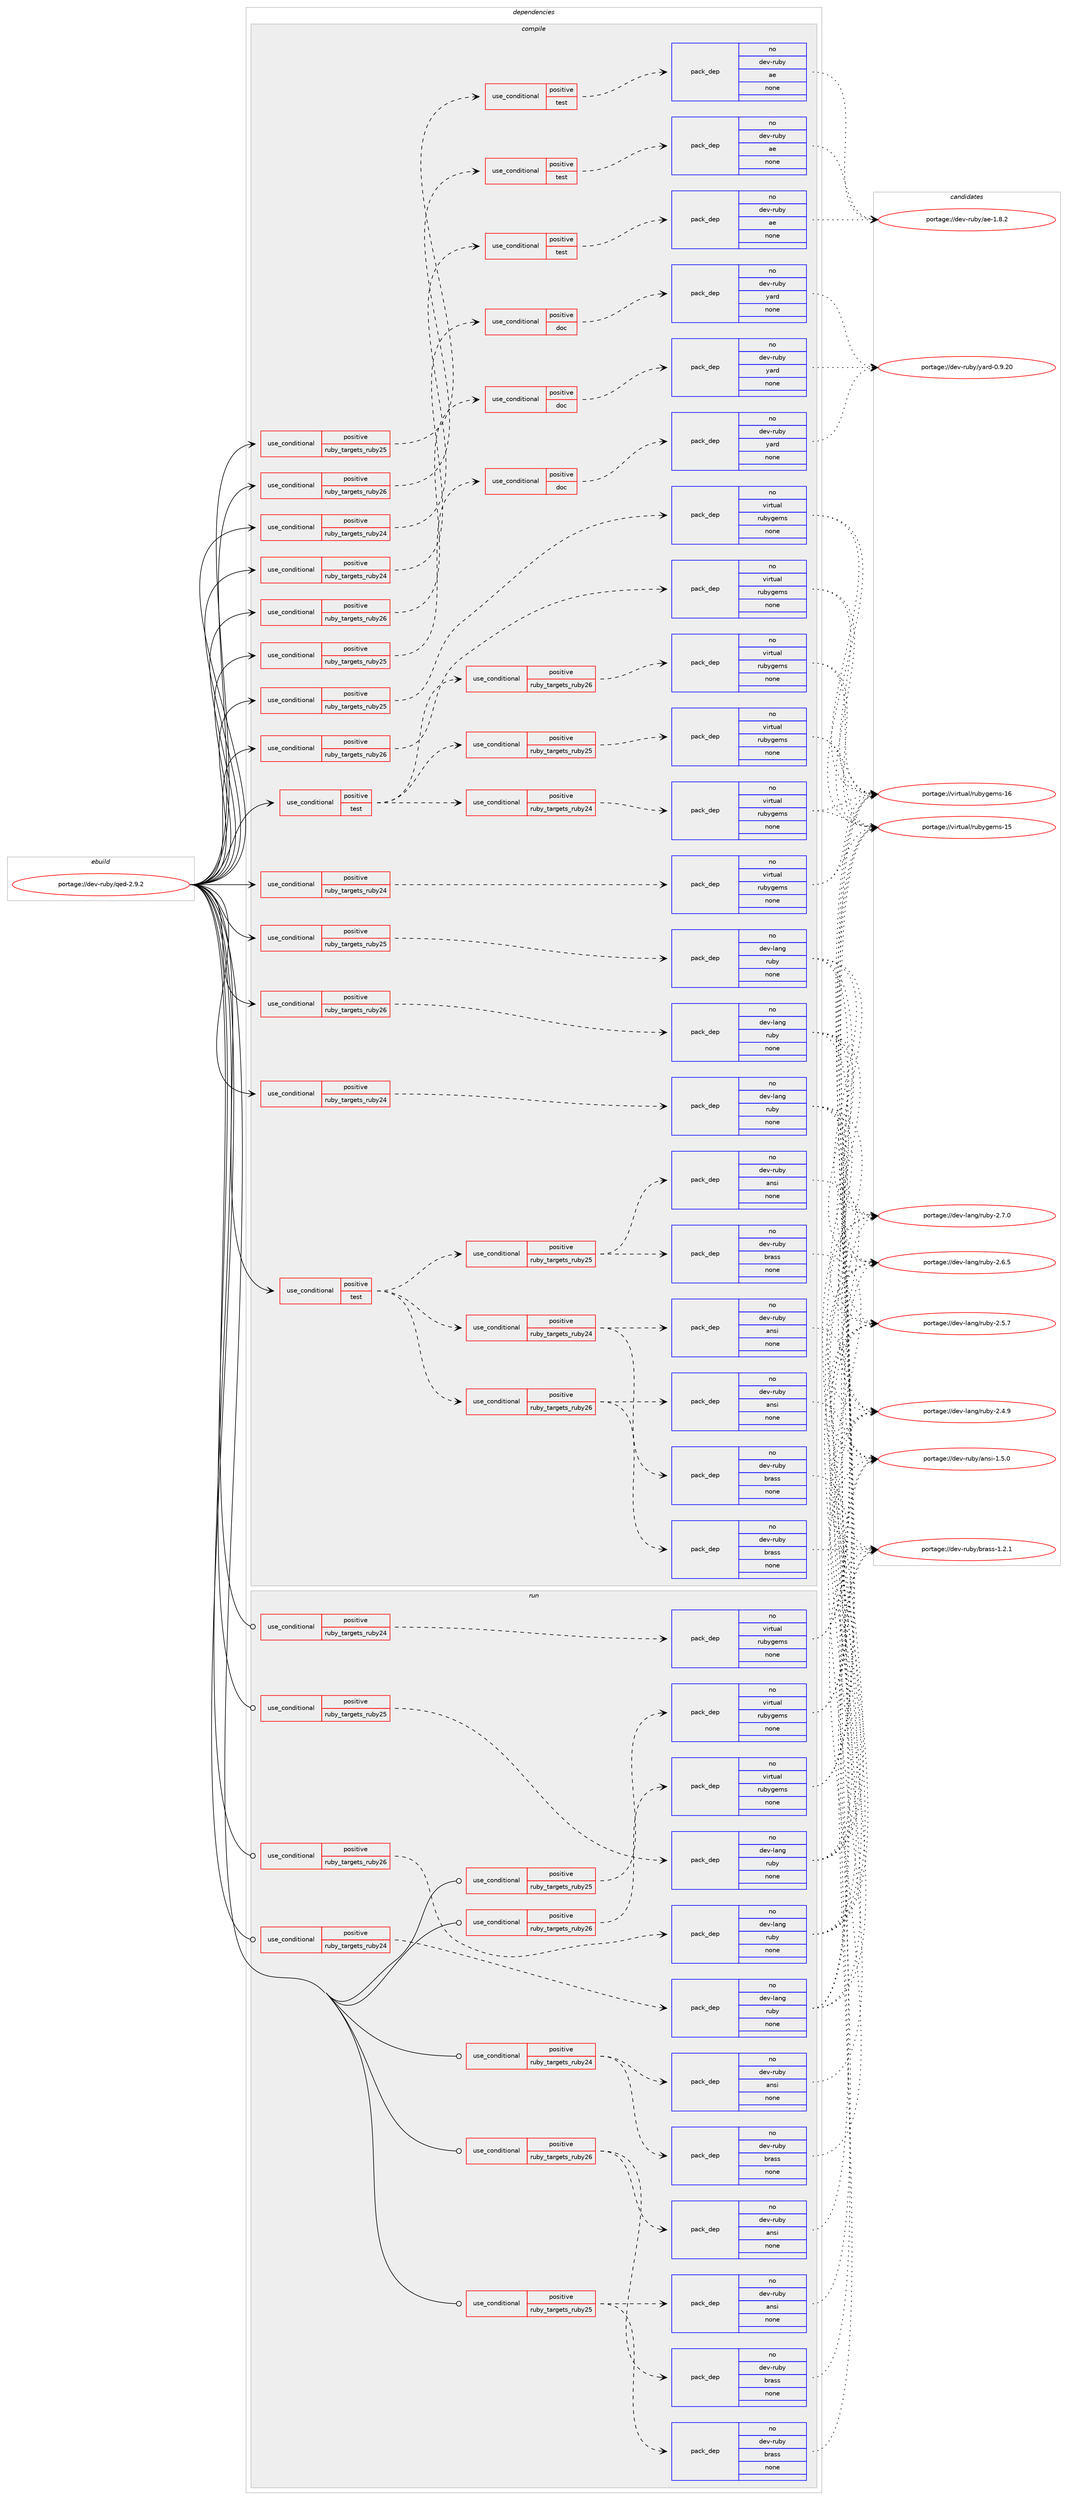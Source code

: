 digraph prolog {

# *************
# Graph options
# *************

newrank=true;
concentrate=true;
compound=true;
graph [rankdir=LR,fontname=Helvetica,fontsize=10,ranksep=1.5];#, ranksep=2.5, nodesep=0.2];
edge  [arrowhead=vee];
node  [fontname=Helvetica,fontsize=10];

# **********
# The ebuild
# **********

subgraph cluster_leftcol {
color=gray;
label=<<i>ebuild</i>>;
id [label="portage://dev-ruby/qed-2.9.2", color=red, width=4, href="../dev-ruby/qed-2.9.2.svg"];
}

# ****************
# The dependencies
# ****************

subgraph cluster_midcol {
color=gray;
label=<<i>dependencies</i>>;
subgraph cluster_compile {
fillcolor="#eeeeee";
style=filled;
label=<<i>compile</i>>;
subgraph cond77791 {
dependency337554 [label=<<TABLE BORDER="0" CELLBORDER="1" CELLSPACING="0" CELLPADDING="4"><TR><TD ROWSPAN="3" CELLPADDING="10">use_conditional</TD></TR><TR><TD>positive</TD></TR><TR><TD>ruby_targets_ruby24</TD></TR></TABLE>>, shape=none, color=red];
subgraph cond77792 {
dependency337555 [label=<<TABLE BORDER="0" CELLBORDER="1" CELLSPACING="0" CELLPADDING="4"><TR><TD ROWSPAN="3" CELLPADDING="10">use_conditional</TD></TR><TR><TD>positive</TD></TR><TR><TD>doc</TD></TR></TABLE>>, shape=none, color=red];
subgraph pack255016 {
dependency337556 [label=<<TABLE BORDER="0" CELLBORDER="1" CELLSPACING="0" CELLPADDING="4" WIDTH="220"><TR><TD ROWSPAN="6" CELLPADDING="30">pack_dep</TD></TR><TR><TD WIDTH="110">no</TD></TR><TR><TD>dev-ruby</TD></TR><TR><TD>yard</TD></TR><TR><TD>none</TD></TR><TR><TD></TD></TR></TABLE>>, shape=none, color=blue];
}
dependency337555:e -> dependency337556:w [weight=20,style="dashed",arrowhead="vee"];
}
dependency337554:e -> dependency337555:w [weight=20,style="dashed",arrowhead="vee"];
}
id:e -> dependency337554:w [weight=20,style="solid",arrowhead="vee"];
subgraph cond77793 {
dependency337557 [label=<<TABLE BORDER="0" CELLBORDER="1" CELLSPACING="0" CELLPADDING="4"><TR><TD ROWSPAN="3" CELLPADDING="10">use_conditional</TD></TR><TR><TD>positive</TD></TR><TR><TD>ruby_targets_ruby24</TD></TR></TABLE>>, shape=none, color=red];
subgraph cond77794 {
dependency337558 [label=<<TABLE BORDER="0" CELLBORDER="1" CELLSPACING="0" CELLPADDING="4"><TR><TD ROWSPAN="3" CELLPADDING="10">use_conditional</TD></TR><TR><TD>positive</TD></TR><TR><TD>test</TD></TR></TABLE>>, shape=none, color=red];
subgraph pack255017 {
dependency337559 [label=<<TABLE BORDER="0" CELLBORDER="1" CELLSPACING="0" CELLPADDING="4" WIDTH="220"><TR><TD ROWSPAN="6" CELLPADDING="30">pack_dep</TD></TR><TR><TD WIDTH="110">no</TD></TR><TR><TD>dev-ruby</TD></TR><TR><TD>ae</TD></TR><TR><TD>none</TD></TR><TR><TD></TD></TR></TABLE>>, shape=none, color=blue];
}
dependency337558:e -> dependency337559:w [weight=20,style="dashed",arrowhead="vee"];
}
dependency337557:e -> dependency337558:w [weight=20,style="dashed",arrowhead="vee"];
}
id:e -> dependency337557:w [weight=20,style="solid",arrowhead="vee"];
subgraph cond77795 {
dependency337560 [label=<<TABLE BORDER="0" CELLBORDER="1" CELLSPACING="0" CELLPADDING="4"><TR><TD ROWSPAN="3" CELLPADDING="10">use_conditional</TD></TR><TR><TD>positive</TD></TR><TR><TD>ruby_targets_ruby24</TD></TR></TABLE>>, shape=none, color=red];
subgraph pack255018 {
dependency337561 [label=<<TABLE BORDER="0" CELLBORDER="1" CELLSPACING="0" CELLPADDING="4" WIDTH="220"><TR><TD ROWSPAN="6" CELLPADDING="30">pack_dep</TD></TR><TR><TD WIDTH="110">no</TD></TR><TR><TD>dev-lang</TD></TR><TR><TD>ruby</TD></TR><TR><TD>none</TD></TR><TR><TD></TD></TR></TABLE>>, shape=none, color=blue];
}
dependency337560:e -> dependency337561:w [weight=20,style="dashed",arrowhead="vee"];
}
id:e -> dependency337560:w [weight=20,style="solid",arrowhead="vee"];
subgraph cond77796 {
dependency337562 [label=<<TABLE BORDER="0" CELLBORDER="1" CELLSPACING="0" CELLPADDING="4"><TR><TD ROWSPAN="3" CELLPADDING="10">use_conditional</TD></TR><TR><TD>positive</TD></TR><TR><TD>ruby_targets_ruby24</TD></TR></TABLE>>, shape=none, color=red];
subgraph pack255019 {
dependency337563 [label=<<TABLE BORDER="0" CELLBORDER="1" CELLSPACING="0" CELLPADDING="4" WIDTH="220"><TR><TD ROWSPAN="6" CELLPADDING="30">pack_dep</TD></TR><TR><TD WIDTH="110">no</TD></TR><TR><TD>virtual</TD></TR><TR><TD>rubygems</TD></TR><TR><TD>none</TD></TR><TR><TD></TD></TR></TABLE>>, shape=none, color=blue];
}
dependency337562:e -> dependency337563:w [weight=20,style="dashed",arrowhead="vee"];
}
id:e -> dependency337562:w [weight=20,style="solid",arrowhead="vee"];
subgraph cond77797 {
dependency337564 [label=<<TABLE BORDER="0" CELLBORDER="1" CELLSPACING="0" CELLPADDING="4"><TR><TD ROWSPAN="3" CELLPADDING="10">use_conditional</TD></TR><TR><TD>positive</TD></TR><TR><TD>ruby_targets_ruby25</TD></TR></TABLE>>, shape=none, color=red];
subgraph cond77798 {
dependency337565 [label=<<TABLE BORDER="0" CELLBORDER="1" CELLSPACING="0" CELLPADDING="4"><TR><TD ROWSPAN="3" CELLPADDING="10">use_conditional</TD></TR><TR><TD>positive</TD></TR><TR><TD>doc</TD></TR></TABLE>>, shape=none, color=red];
subgraph pack255020 {
dependency337566 [label=<<TABLE BORDER="0" CELLBORDER="1" CELLSPACING="0" CELLPADDING="4" WIDTH="220"><TR><TD ROWSPAN="6" CELLPADDING="30">pack_dep</TD></TR><TR><TD WIDTH="110">no</TD></TR><TR><TD>dev-ruby</TD></TR><TR><TD>yard</TD></TR><TR><TD>none</TD></TR><TR><TD></TD></TR></TABLE>>, shape=none, color=blue];
}
dependency337565:e -> dependency337566:w [weight=20,style="dashed",arrowhead="vee"];
}
dependency337564:e -> dependency337565:w [weight=20,style="dashed",arrowhead="vee"];
}
id:e -> dependency337564:w [weight=20,style="solid",arrowhead="vee"];
subgraph cond77799 {
dependency337567 [label=<<TABLE BORDER="0" CELLBORDER="1" CELLSPACING="0" CELLPADDING="4"><TR><TD ROWSPAN="3" CELLPADDING="10">use_conditional</TD></TR><TR><TD>positive</TD></TR><TR><TD>ruby_targets_ruby25</TD></TR></TABLE>>, shape=none, color=red];
subgraph cond77800 {
dependency337568 [label=<<TABLE BORDER="0" CELLBORDER="1" CELLSPACING="0" CELLPADDING="4"><TR><TD ROWSPAN="3" CELLPADDING="10">use_conditional</TD></TR><TR><TD>positive</TD></TR><TR><TD>test</TD></TR></TABLE>>, shape=none, color=red];
subgraph pack255021 {
dependency337569 [label=<<TABLE BORDER="0" CELLBORDER="1" CELLSPACING="0" CELLPADDING="4" WIDTH="220"><TR><TD ROWSPAN="6" CELLPADDING="30">pack_dep</TD></TR><TR><TD WIDTH="110">no</TD></TR><TR><TD>dev-ruby</TD></TR><TR><TD>ae</TD></TR><TR><TD>none</TD></TR><TR><TD></TD></TR></TABLE>>, shape=none, color=blue];
}
dependency337568:e -> dependency337569:w [weight=20,style="dashed",arrowhead="vee"];
}
dependency337567:e -> dependency337568:w [weight=20,style="dashed",arrowhead="vee"];
}
id:e -> dependency337567:w [weight=20,style="solid",arrowhead="vee"];
subgraph cond77801 {
dependency337570 [label=<<TABLE BORDER="0" CELLBORDER="1" CELLSPACING="0" CELLPADDING="4"><TR><TD ROWSPAN="3" CELLPADDING="10">use_conditional</TD></TR><TR><TD>positive</TD></TR><TR><TD>ruby_targets_ruby25</TD></TR></TABLE>>, shape=none, color=red];
subgraph pack255022 {
dependency337571 [label=<<TABLE BORDER="0" CELLBORDER="1" CELLSPACING="0" CELLPADDING="4" WIDTH="220"><TR><TD ROWSPAN="6" CELLPADDING="30">pack_dep</TD></TR><TR><TD WIDTH="110">no</TD></TR><TR><TD>dev-lang</TD></TR><TR><TD>ruby</TD></TR><TR><TD>none</TD></TR><TR><TD></TD></TR></TABLE>>, shape=none, color=blue];
}
dependency337570:e -> dependency337571:w [weight=20,style="dashed",arrowhead="vee"];
}
id:e -> dependency337570:w [weight=20,style="solid",arrowhead="vee"];
subgraph cond77802 {
dependency337572 [label=<<TABLE BORDER="0" CELLBORDER="1" CELLSPACING="0" CELLPADDING="4"><TR><TD ROWSPAN="3" CELLPADDING="10">use_conditional</TD></TR><TR><TD>positive</TD></TR><TR><TD>ruby_targets_ruby25</TD></TR></TABLE>>, shape=none, color=red];
subgraph pack255023 {
dependency337573 [label=<<TABLE BORDER="0" CELLBORDER="1" CELLSPACING="0" CELLPADDING="4" WIDTH="220"><TR><TD ROWSPAN="6" CELLPADDING="30">pack_dep</TD></TR><TR><TD WIDTH="110">no</TD></TR><TR><TD>virtual</TD></TR><TR><TD>rubygems</TD></TR><TR><TD>none</TD></TR><TR><TD></TD></TR></TABLE>>, shape=none, color=blue];
}
dependency337572:e -> dependency337573:w [weight=20,style="dashed",arrowhead="vee"];
}
id:e -> dependency337572:w [weight=20,style="solid",arrowhead="vee"];
subgraph cond77803 {
dependency337574 [label=<<TABLE BORDER="0" CELLBORDER="1" CELLSPACING="0" CELLPADDING="4"><TR><TD ROWSPAN="3" CELLPADDING="10">use_conditional</TD></TR><TR><TD>positive</TD></TR><TR><TD>ruby_targets_ruby26</TD></TR></TABLE>>, shape=none, color=red];
subgraph cond77804 {
dependency337575 [label=<<TABLE BORDER="0" CELLBORDER="1" CELLSPACING="0" CELLPADDING="4"><TR><TD ROWSPAN="3" CELLPADDING="10">use_conditional</TD></TR><TR><TD>positive</TD></TR><TR><TD>doc</TD></TR></TABLE>>, shape=none, color=red];
subgraph pack255024 {
dependency337576 [label=<<TABLE BORDER="0" CELLBORDER="1" CELLSPACING="0" CELLPADDING="4" WIDTH="220"><TR><TD ROWSPAN="6" CELLPADDING="30">pack_dep</TD></TR><TR><TD WIDTH="110">no</TD></TR><TR><TD>dev-ruby</TD></TR><TR><TD>yard</TD></TR><TR><TD>none</TD></TR><TR><TD></TD></TR></TABLE>>, shape=none, color=blue];
}
dependency337575:e -> dependency337576:w [weight=20,style="dashed",arrowhead="vee"];
}
dependency337574:e -> dependency337575:w [weight=20,style="dashed",arrowhead="vee"];
}
id:e -> dependency337574:w [weight=20,style="solid",arrowhead="vee"];
subgraph cond77805 {
dependency337577 [label=<<TABLE BORDER="0" CELLBORDER="1" CELLSPACING="0" CELLPADDING="4"><TR><TD ROWSPAN="3" CELLPADDING="10">use_conditional</TD></TR><TR><TD>positive</TD></TR><TR><TD>ruby_targets_ruby26</TD></TR></TABLE>>, shape=none, color=red];
subgraph cond77806 {
dependency337578 [label=<<TABLE BORDER="0" CELLBORDER="1" CELLSPACING="0" CELLPADDING="4"><TR><TD ROWSPAN="3" CELLPADDING="10">use_conditional</TD></TR><TR><TD>positive</TD></TR><TR><TD>test</TD></TR></TABLE>>, shape=none, color=red];
subgraph pack255025 {
dependency337579 [label=<<TABLE BORDER="0" CELLBORDER="1" CELLSPACING="0" CELLPADDING="4" WIDTH="220"><TR><TD ROWSPAN="6" CELLPADDING="30">pack_dep</TD></TR><TR><TD WIDTH="110">no</TD></TR><TR><TD>dev-ruby</TD></TR><TR><TD>ae</TD></TR><TR><TD>none</TD></TR><TR><TD></TD></TR></TABLE>>, shape=none, color=blue];
}
dependency337578:e -> dependency337579:w [weight=20,style="dashed",arrowhead="vee"];
}
dependency337577:e -> dependency337578:w [weight=20,style="dashed",arrowhead="vee"];
}
id:e -> dependency337577:w [weight=20,style="solid",arrowhead="vee"];
subgraph cond77807 {
dependency337580 [label=<<TABLE BORDER="0" CELLBORDER="1" CELLSPACING="0" CELLPADDING="4"><TR><TD ROWSPAN="3" CELLPADDING="10">use_conditional</TD></TR><TR><TD>positive</TD></TR><TR><TD>ruby_targets_ruby26</TD></TR></TABLE>>, shape=none, color=red];
subgraph pack255026 {
dependency337581 [label=<<TABLE BORDER="0" CELLBORDER="1" CELLSPACING="0" CELLPADDING="4" WIDTH="220"><TR><TD ROWSPAN="6" CELLPADDING="30">pack_dep</TD></TR><TR><TD WIDTH="110">no</TD></TR><TR><TD>dev-lang</TD></TR><TR><TD>ruby</TD></TR><TR><TD>none</TD></TR><TR><TD></TD></TR></TABLE>>, shape=none, color=blue];
}
dependency337580:e -> dependency337581:w [weight=20,style="dashed",arrowhead="vee"];
}
id:e -> dependency337580:w [weight=20,style="solid",arrowhead="vee"];
subgraph cond77808 {
dependency337582 [label=<<TABLE BORDER="0" CELLBORDER="1" CELLSPACING="0" CELLPADDING="4"><TR><TD ROWSPAN="3" CELLPADDING="10">use_conditional</TD></TR><TR><TD>positive</TD></TR><TR><TD>ruby_targets_ruby26</TD></TR></TABLE>>, shape=none, color=red];
subgraph pack255027 {
dependency337583 [label=<<TABLE BORDER="0" CELLBORDER="1" CELLSPACING="0" CELLPADDING="4" WIDTH="220"><TR><TD ROWSPAN="6" CELLPADDING="30">pack_dep</TD></TR><TR><TD WIDTH="110">no</TD></TR><TR><TD>virtual</TD></TR><TR><TD>rubygems</TD></TR><TR><TD>none</TD></TR><TR><TD></TD></TR></TABLE>>, shape=none, color=blue];
}
dependency337582:e -> dependency337583:w [weight=20,style="dashed",arrowhead="vee"];
}
id:e -> dependency337582:w [weight=20,style="solid",arrowhead="vee"];
subgraph cond77809 {
dependency337584 [label=<<TABLE BORDER="0" CELLBORDER="1" CELLSPACING="0" CELLPADDING="4"><TR><TD ROWSPAN="3" CELLPADDING="10">use_conditional</TD></TR><TR><TD>positive</TD></TR><TR><TD>test</TD></TR></TABLE>>, shape=none, color=red];
subgraph cond77810 {
dependency337585 [label=<<TABLE BORDER="0" CELLBORDER="1" CELLSPACING="0" CELLPADDING="4"><TR><TD ROWSPAN="3" CELLPADDING="10">use_conditional</TD></TR><TR><TD>positive</TD></TR><TR><TD>ruby_targets_ruby24</TD></TR></TABLE>>, shape=none, color=red];
subgraph pack255028 {
dependency337586 [label=<<TABLE BORDER="0" CELLBORDER="1" CELLSPACING="0" CELLPADDING="4" WIDTH="220"><TR><TD ROWSPAN="6" CELLPADDING="30">pack_dep</TD></TR><TR><TD WIDTH="110">no</TD></TR><TR><TD>dev-ruby</TD></TR><TR><TD>ansi</TD></TR><TR><TD>none</TD></TR><TR><TD></TD></TR></TABLE>>, shape=none, color=blue];
}
dependency337585:e -> dependency337586:w [weight=20,style="dashed",arrowhead="vee"];
subgraph pack255029 {
dependency337587 [label=<<TABLE BORDER="0" CELLBORDER="1" CELLSPACING="0" CELLPADDING="4" WIDTH="220"><TR><TD ROWSPAN="6" CELLPADDING="30">pack_dep</TD></TR><TR><TD WIDTH="110">no</TD></TR><TR><TD>dev-ruby</TD></TR><TR><TD>brass</TD></TR><TR><TD>none</TD></TR><TR><TD></TD></TR></TABLE>>, shape=none, color=blue];
}
dependency337585:e -> dependency337587:w [weight=20,style="dashed",arrowhead="vee"];
}
dependency337584:e -> dependency337585:w [weight=20,style="dashed",arrowhead="vee"];
subgraph cond77811 {
dependency337588 [label=<<TABLE BORDER="0" CELLBORDER="1" CELLSPACING="0" CELLPADDING="4"><TR><TD ROWSPAN="3" CELLPADDING="10">use_conditional</TD></TR><TR><TD>positive</TD></TR><TR><TD>ruby_targets_ruby25</TD></TR></TABLE>>, shape=none, color=red];
subgraph pack255030 {
dependency337589 [label=<<TABLE BORDER="0" CELLBORDER="1" CELLSPACING="0" CELLPADDING="4" WIDTH="220"><TR><TD ROWSPAN="6" CELLPADDING="30">pack_dep</TD></TR><TR><TD WIDTH="110">no</TD></TR><TR><TD>dev-ruby</TD></TR><TR><TD>ansi</TD></TR><TR><TD>none</TD></TR><TR><TD></TD></TR></TABLE>>, shape=none, color=blue];
}
dependency337588:e -> dependency337589:w [weight=20,style="dashed",arrowhead="vee"];
subgraph pack255031 {
dependency337590 [label=<<TABLE BORDER="0" CELLBORDER="1" CELLSPACING="0" CELLPADDING="4" WIDTH="220"><TR><TD ROWSPAN="6" CELLPADDING="30">pack_dep</TD></TR><TR><TD WIDTH="110">no</TD></TR><TR><TD>dev-ruby</TD></TR><TR><TD>brass</TD></TR><TR><TD>none</TD></TR><TR><TD></TD></TR></TABLE>>, shape=none, color=blue];
}
dependency337588:e -> dependency337590:w [weight=20,style="dashed",arrowhead="vee"];
}
dependency337584:e -> dependency337588:w [weight=20,style="dashed",arrowhead="vee"];
subgraph cond77812 {
dependency337591 [label=<<TABLE BORDER="0" CELLBORDER="1" CELLSPACING="0" CELLPADDING="4"><TR><TD ROWSPAN="3" CELLPADDING="10">use_conditional</TD></TR><TR><TD>positive</TD></TR><TR><TD>ruby_targets_ruby26</TD></TR></TABLE>>, shape=none, color=red];
subgraph pack255032 {
dependency337592 [label=<<TABLE BORDER="0" CELLBORDER="1" CELLSPACING="0" CELLPADDING="4" WIDTH="220"><TR><TD ROWSPAN="6" CELLPADDING="30">pack_dep</TD></TR><TR><TD WIDTH="110">no</TD></TR><TR><TD>dev-ruby</TD></TR><TR><TD>ansi</TD></TR><TR><TD>none</TD></TR><TR><TD></TD></TR></TABLE>>, shape=none, color=blue];
}
dependency337591:e -> dependency337592:w [weight=20,style="dashed",arrowhead="vee"];
subgraph pack255033 {
dependency337593 [label=<<TABLE BORDER="0" CELLBORDER="1" CELLSPACING="0" CELLPADDING="4" WIDTH="220"><TR><TD ROWSPAN="6" CELLPADDING="30">pack_dep</TD></TR><TR><TD WIDTH="110">no</TD></TR><TR><TD>dev-ruby</TD></TR><TR><TD>brass</TD></TR><TR><TD>none</TD></TR><TR><TD></TD></TR></TABLE>>, shape=none, color=blue];
}
dependency337591:e -> dependency337593:w [weight=20,style="dashed",arrowhead="vee"];
}
dependency337584:e -> dependency337591:w [weight=20,style="dashed",arrowhead="vee"];
}
id:e -> dependency337584:w [weight=20,style="solid",arrowhead="vee"];
subgraph cond77813 {
dependency337594 [label=<<TABLE BORDER="0" CELLBORDER="1" CELLSPACING="0" CELLPADDING="4"><TR><TD ROWSPAN="3" CELLPADDING="10">use_conditional</TD></TR><TR><TD>positive</TD></TR><TR><TD>test</TD></TR></TABLE>>, shape=none, color=red];
subgraph cond77814 {
dependency337595 [label=<<TABLE BORDER="0" CELLBORDER="1" CELLSPACING="0" CELLPADDING="4"><TR><TD ROWSPAN="3" CELLPADDING="10">use_conditional</TD></TR><TR><TD>positive</TD></TR><TR><TD>ruby_targets_ruby24</TD></TR></TABLE>>, shape=none, color=red];
subgraph pack255034 {
dependency337596 [label=<<TABLE BORDER="0" CELLBORDER="1" CELLSPACING="0" CELLPADDING="4" WIDTH="220"><TR><TD ROWSPAN="6" CELLPADDING="30">pack_dep</TD></TR><TR><TD WIDTH="110">no</TD></TR><TR><TD>virtual</TD></TR><TR><TD>rubygems</TD></TR><TR><TD>none</TD></TR><TR><TD></TD></TR></TABLE>>, shape=none, color=blue];
}
dependency337595:e -> dependency337596:w [weight=20,style="dashed",arrowhead="vee"];
}
dependency337594:e -> dependency337595:w [weight=20,style="dashed",arrowhead="vee"];
subgraph cond77815 {
dependency337597 [label=<<TABLE BORDER="0" CELLBORDER="1" CELLSPACING="0" CELLPADDING="4"><TR><TD ROWSPAN="3" CELLPADDING="10">use_conditional</TD></TR><TR><TD>positive</TD></TR><TR><TD>ruby_targets_ruby25</TD></TR></TABLE>>, shape=none, color=red];
subgraph pack255035 {
dependency337598 [label=<<TABLE BORDER="0" CELLBORDER="1" CELLSPACING="0" CELLPADDING="4" WIDTH="220"><TR><TD ROWSPAN="6" CELLPADDING="30">pack_dep</TD></TR><TR><TD WIDTH="110">no</TD></TR><TR><TD>virtual</TD></TR><TR><TD>rubygems</TD></TR><TR><TD>none</TD></TR><TR><TD></TD></TR></TABLE>>, shape=none, color=blue];
}
dependency337597:e -> dependency337598:w [weight=20,style="dashed",arrowhead="vee"];
}
dependency337594:e -> dependency337597:w [weight=20,style="dashed",arrowhead="vee"];
subgraph cond77816 {
dependency337599 [label=<<TABLE BORDER="0" CELLBORDER="1" CELLSPACING="0" CELLPADDING="4"><TR><TD ROWSPAN="3" CELLPADDING="10">use_conditional</TD></TR><TR><TD>positive</TD></TR><TR><TD>ruby_targets_ruby26</TD></TR></TABLE>>, shape=none, color=red];
subgraph pack255036 {
dependency337600 [label=<<TABLE BORDER="0" CELLBORDER="1" CELLSPACING="0" CELLPADDING="4" WIDTH="220"><TR><TD ROWSPAN="6" CELLPADDING="30">pack_dep</TD></TR><TR><TD WIDTH="110">no</TD></TR><TR><TD>virtual</TD></TR><TR><TD>rubygems</TD></TR><TR><TD>none</TD></TR><TR><TD></TD></TR></TABLE>>, shape=none, color=blue];
}
dependency337599:e -> dependency337600:w [weight=20,style="dashed",arrowhead="vee"];
}
dependency337594:e -> dependency337599:w [weight=20,style="dashed",arrowhead="vee"];
}
id:e -> dependency337594:w [weight=20,style="solid",arrowhead="vee"];
}
subgraph cluster_compileandrun {
fillcolor="#eeeeee";
style=filled;
label=<<i>compile and run</i>>;
}
subgraph cluster_run {
fillcolor="#eeeeee";
style=filled;
label=<<i>run</i>>;
subgraph cond77817 {
dependency337601 [label=<<TABLE BORDER="0" CELLBORDER="1" CELLSPACING="0" CELLPADDING="4"><TR><TD ROWSPAN="3" CELLPADDING="10">use_conditional</TD></TR><TR><TD>positive</TD></TR><TR><TD>ruby_targets_ruby24</TD></TR></TABLE>>, shape=none, color=red];
subgraph pack255037 {
dependency337602 [label=<<TABLE BORDER="0" CELLBORDER="1" CELLSPACING="0" CELLPADDING="4" WIDTH="220"><TR><TD ROWSPAN="6" CELLPADDING="30">pack_dep</TD></TR><TR><TD WIDTH="110">no</TD></TR><TR><TD>dev-lang</TD></TR><TR><TD>ruby</TD></TR><TR><TD>none</TD></TR><TR><TD></TD></TR></TABLE>>, shape=none, color=blue];
}
dependency337601:e -> dependency337602:w [weight=20,style="dashed",arrowhead="vee"];
}
id:e -> dependency337601:w [weight=20,style="solid",arrowhead="odot"];
subgraph cond77818 {
dependency337603 [label=<<TABLE BORDER="0" CELLBORDER="1" CELLSPACING="0" CELLPADDING="4"><TR><TD ROWSPAN="3" CELLPADDING="10">use_conditional</TD></TR><TR><TD>positive</TD></TR><TR><TD>ruby_targets_ruby24</TD></TR></TABLE>>, shape=none, color=red];
subgraph pack255038 {
dependency337604 [label=<<TABLE BORDER="0" CELLBORDER="1" CELLSPACING="0" CELLPADDING="4" WIDTH="220"><TR><TD ROWSPAN="6" CELLPADDING="30">pack_dep</TD></TR><TR><TD WIDTH="110">no</TD></TR><TR><TD>dev-ruby</TD></TR><TR><TD>ansi</TD></TR><TR><TD>none</TD></TR><TR><TD></TD></TR></TABLE>>, shape=none, color=blue];
}
dependency337603:e -> dependency337604:w [weight=20,style="dashed",arrowhead="vee"];
subgraph pack255039 {
dependency337605 [label=<<TABLE BORDER="0" CELLBORDER="1" CELLSPACING="0" CELLPADDING="4" WIDTH="220"><TR><TD ROWSPAN="6" CELLPADDING="30">pack_dep</TD></TR><TR><TD WIDTH="110">no</TD></TR><TR><TD>dev-ruby</TD></TR><TR><TD>brass</TD></TR><TR><TD>none</TD></TR><TR><TD></TD></TR></TABLE>>, shape=none, color=blue];
}
dependency337603:e -> dependency337605:w [weight=20,style="dashed",arrowhead="vee"];
}
id:e -> dependency337603:w [weight=20,style="solid",arrowhead="odot"];
subgraph cond77819 {
dependency337606 [label=<<TABLE BORDER="0" CELLBORDER="1" CELLSPACING="0" CELLPADDING="4"><TR><TD ROWSPAN="3" CELLPADDING="10">use_conditional</TD></TR><TR><TD>positive</TD></TR><TR><TD>ruby_targets_ruby24</TD></TR></TABLE>>, shape=none, color=red];
subgraph pack255040 {
dependency337607 [label=<<TABLE BORDER="0" CELLBORDER="1" CELLSPACING="0" CELLPADDING="4" WIDTH="220"><TR><TD ROWSPAN="6" CELLPADDING="30">pack_dep</TD></TR><TR><TD WIDTH="110">no</TD></TR><TR><TD>virtual</TD></TR><TR><TD>rubygems</TD></TR><TR><TD>none</TD></TR><TR><TD></TD></TR></TABLE>>, shape=none, color=blue];
}
dependency337606:e -> dependency337607:w [weight=20,style="dashed",arrowhead="vee"];
}
id:e -> dependency337606:w [weight=20,style="solid",arrowhead="odot"];
subgraph cond77820 {
dependency337608 [label=<<TABLE BORDER="0" CELLBORDER="1" CELLSPACING="0" CELLPADDING="4"><TR><TD ROWSPAN="3" CELLPADDING="10">use_conditional</TD></TR><TR><TD>positive</TD></TR><TR><TD>ruby_targets_ruby25</TD></TR></TABLE>>, shape=none, color=red];
subgraph pack255041 {
dependency337609 [label=<<TABLE BORDER="0" CELLBORDER="1" CELLSPACING="0" CELLPADDING="4" WIDTH="220"><TR><TD ROWSPAN="6" CELLPADDING="30">pack_dep</TD></TR><TR><TD WIDTH="110">no</TD></TR><TR><TD>dev-lang</TD></TR><TR><TD>ruby</TD></TR><TR><TD>none</TD></TR><TR><TD></TD></TR></TABLE>>, shape=none, color=blue];
}
dependency337608:e -> dependency337609:w [weight=20,style="dashed",arrowhead="vee"];
}
id:e -> dependency337608:w [weight=20,style="solid",arrowhead="odot"];
subgraph cond77821 {
dependency337610 [label=<<TABLE BORDER="0" CELLBORDER="1" CELLSPACING="0" CELLPADDING="4"><TR><TD ROWSPAN="3" CELLPADDING="10">use_conditional</TD></TR><TR><TD>positive</TD></TR><TR><TD>ruby_targets_ruby25</TD></TR></TABLE>>, shape=none, color=red];
subgraph pack255042 {
dependency337611 [label=<<TABLE BORDER="0" CELLBORDER="1" CELLSPACING="0" CELLPADDING="4" WIDTH="220"><TR><TD ROWSPAN="6" CELLPADDING="30">pack_dep</TD></TR><TR><TD WIDTH="110">no</TD></TR><TR><TD>dev-ruby</TD></TR><TR><TD>ansi</TD></TR><TR><TD>none</TD></TR><TR><TD></TD></TR></TABLE>>, shape=none, color=blue];
}
dependency337610:e -> dependency337611:w [weight=20,style="dashed",arrowhead="vee"];
subgraph pack255043 {
dependency337612 [label=<<TABLE BORDER="0" CELLBORDER="1" CELLSPACING="0" CELLPADDING="4" WIDTH="220"><TR><TD ROWSPAN="6" CELLPADDING="30">pack_dep</TD></TR><TR><TD WIDTH="110">no</TD></TR><TR><TD>dev-ruby</TD></TR><TR><TD>brass</TD></TR><TR><TD>none</TD></TR><TR><TD></TD></TR></TABLE>>, shape=none, color=blue];
}
dependency337610:e -> dependency337612:w [weight=20,style="dashed",arrowhead="vee"];
}
id:e -> dependency337610:w [weight=20,style="solid",arrowhead="odot"];
subgraph cond77822 {
dependency337613 [label=<<TABLE BORDER="0" CELLBORDER="1" CELLSPACING="0" CELLPADDING="4"><TR><TD ROWSPAN="3" CELLPADDING="10">use_conditional</TD></TR><TR><TD>positive</TD></TR><TR><TD>ruby_targets_ruby25</TD></TR></TABLE>>, shape=none, color=red];
subgraph pack255044 {
dependency337614 [label=<<TABLE BORDER="0" CELLBORDER="1" CELLSPACING="0" CELLPADDING="4" WIDTH="220"><TR><TD ROWSPAN="6" CELLPADDING="30">pack_dep</TD></TR><TR><TD WIDTH="110">no</TD></TR><TR><TD>virtual</TD></TR><TR><TD>rubygems</TD></TR><TR><TD>none</TD></TR><TR><TD></TD></TR></TABLE>>, shape=none, color=blue];
}
dependency337613:e -> dependency337614:w [weight=20,style="dashed",arrowhead="vee"];
}
id:e -> dependency337613:w [weight=20,style="solid",arrowhead="odot"];
subgraph cond77823 {
dependency337615 [label=<<TABLE BORDER="0" CELLBORDER="1" CELLSPACING="0" CELLPADDING="4"><TR><TD ROWSPAN="3" CELLPADDING="10">use_conditional</TD></TR><TR><TD>positive</TD></TR><TR><TD>ruby_targets_ruby26</TD></TR></TABLE>>, shape=none, color=red];
subgraph pack255045 {
dependency337616 [label=<<TABLE BORDER="0" CELLBORDER="1" CELLSPACING="0" CELLPADDING="4" WIDTH="220"><TR><TD ROWSPAN="6" CELLPADDING="30">pack_dep</TD></TR><TR><TD WIDTH="110">no</TD></TR><TR><TD>dev-lang</TD></TR><TR><TD>ruby</TD></TR><TR><TD>none</TD></TR><TR><TD></TD></TR></TABLE>>, shape=none, color=blue];
}
dependency337615:e -> dependency337616:w [weight=20,style="dashed",arrowhead="vee"];
}
id:e -> dependency337615:w [weight=20,style="solid",arrowhead="odot"];
subgraph cond77824 {
dependency337617 [label=<<TABLE BORDER="0" CELLBORDER="1" CELLSPACING="0" CELLPADDING="4"><TR><TD ROWSPAN="3" CELLPADDING="10">use_conditional</TD></TR><TR><TD>positive</TD></TR><TR><TD>ruby_targets_ruby26</TD></TR></TABLE>>, shape=none, color=red];
subgraph pack255046 {
dependency337618 [label=<<TABLE BORDER="0" CELLBORDER="1" CELLSPACING="0" CELLPADDING="4" WIDTH="220"><TR><TD ROWSPAN="6" CELLPADDING="30">pack_dep</TD></TR><TR><TD WIDTH="110">no</TD></TR><TR><TD>dev-ruby</TD></TR><TR><TD>ansi</TD></TR><TR><TD>none</TD></TR><TR><TD></TD></TR></TABLE>>, shape=none, color=blue];
}
dependency337617:e -> dependency337618:w [weight=20,style="dashed",arrowhead="vee"];
subgraph pack255047 {
dependency337619 [label=<<TABLE BORDER="0" CELLBORDER="1" CELLSPACING="0" CELLPADDING="4" WIDTH="220"><TR><TD ROWSPAN="6" CELLPADDING="30">pack_dep</TD></TR><TR><TD WIDTH="110">no</TD></TR><TR><TD>dev-ruby</TD></TR><TR><TD>brass</TD></TR><TR><TD>none</TD></TR><TR><TD></TD></TR></TABLE>>, shape=none, color=blue];
}
dependency337617:e -> dependency337619:w [weight=20,style="dashed",arrowhead="vee"];
}
id:e -> dependency337617:w [weight=20,style="solid",arrowhead="odot"];
subgraph cond77825 {
dependency337620 [label=<<TABLE BORDER="0" CELLBORDER="1" CELLSPACING="0" CELLPADDING="4"><TR><TD ROWSPAN="3" CELLPADDING="10">use_conditional</TD></TR><TR><TD>positive</TD></TR><TR><TD>ruby_targets_ruby26</TD></TR></TABLE>>, shape=none, color=red];
subgraph pack255048 {
dependency337621 [label=<<TABLE BORDER="0" CELLBORDER="1" CELLSPACING="0" CELLPADDING="4" WIDTH="220"><TR><TD ROWSPAN="6" CELLPADDING="30">pack_dep</TD></TR><TR><TD WIDTH="110">no</TD></TR><TR><TD>virtual</TD></TR><TR><TD>rubygems</TD></TR><TR><TD>none</TD></TR><TR><TD></TD></TR></TABLE>>, shape=none, color=blue];
}
dependency337620:e -> dependency337621:w [weight=20,style="dashed",arrowhead="vee"];
}
id:e -> dependency337620:w [weight=20,style="solid",arrowhead="odot"];
}
}

# **************
# The candidates
# **************

subgraph cluster_choices {
rank=same;
color=gray;
label=<<i>candidates</i>>;

subgraph choice255016 {
color=black;
nodesep=1;
choice1001011184511411798121471219711410045484657465048 [label="portage://dev-ruby/yard-0.9.20", color=red, width=4,href="../dev-ruby/yard-0.9.20.svg"];
dependency337556:e -> choice1001011184511411798121471219711410045484657465048:w [style=dotted,weight="100"];
}
subgraph choice255017 {
color=black;
nodesep=1;
choice10010111845114117981214797101454946564650 [label="portage://dev-ruby/ae-1.8.2", color=red, width=4,href="../dev-ruby/ae-1.8.2.svg"];
dependency337559:e -> choice10010111845114117981214797101454946564650:w [style=dotted,weight="100"];
}
subgraph choice255018 {
color=black;
nodesep=1;
choice10010111845108971101034711411798121455046554648 [label="portage://dev-lang/ruby-2.7.0", color=red, width=4,href="../dev-lang/ruby-2.7.0.svg"];
choice10010111845108971101034711411798121455046544653 [label="portage://dev-lang/ruby-2.6.5", color=red, width=4,href="../dev-lang/ruby-2.6.5.svg"];
choice10010111845108971101034711411798121455046534655 [label="portage://dev-lang/ruby-2.5.7", color=red, width=4,href="../dev-lang/ruby-2.5.7.svg"];
choice10010111845108971101034711411798121455046524657 [label="portage://dev-lang/ruby-2.4.9", color=red, width=4,href="../dev-lang/ruby-2.4.9.svg"];
dependency337561:e -> choice10010111845108971101034711411798121455046554648:w [style=dotted,weight="100"];
dependency337561:e -> choice10010111845108971101034711411798121455046544653:w [style=dotted,weight="100"];
dependency337561:e -> choice10010111845108971101034711411798121455046534655:w [style=dotted,weight="100"];
dependency337561:e -> choice10010111845108971101034711411798121455046524657:w [style=dotted,weight="100"];
}
subgraph choice255019 {
color=black;
nodesep=1;
choice118105114116117971084711411798121103101109115454954 [label="portage://virtual/rubygems-16", color=red, width=4,href="../virtual/rubygems-16.svg"];
choice118105114116117971084711411798121103101109115454953 [label="portage://virtual/rubygems-15", color=red, width=4,href="../virtual/rubygems-15.svg"];
dependency337563:e -> choice118105114116117971084711411798121103101109115454954:w [style=dotted,weight="100"];
dependency337563:e -> choice118105114116117971084711411798121103101109115454953:w [style=dotted,weight="100"];
}
subgraph choice255020 {
color=black;
nodesep=1;
choice1001011184511411798121471219711410045484657465048 [label="portage://dev-ruby/yard-0.9.20", color=red, width=4,href="../dev-ruby/yard-0.9.20.svg"];
dependency337566:e -> choice1001011184511411798121471219711410045484657465048:w [style=dotted,weight="100"];
}
subgraph choice255021 {
color=black;
nodesep=1;
choice10010111845114117981214797101454946564650 [label="portage://dev-ruby/ae-1.8.2", color=red, width=4,href="../dev-ruby/ae-1.8.2.svg"];
dependency337569:e -> choice10010111845114117981214797101454946564650:w [style=dotted,weight="100"];
}
subgraph choice255022 {
color=black;
nodesep=1;
choice10010111845108971101034711411798121455046554648 [label="portage://dev-lang/ruby-2.7.0", color=red, width=4,href="../dev-lang/ruby-2.7.0.svg"];
choice10010111845108971101034711411798121455046544653 [label="portage://dev-lang/ruby-2.6.5", color=red, width=4,href="../dev-lang/ruby-2.6.5.svg"];
choice10010111845108971101034711411798121455046534655 [label="portage://dev-lang/ruby-2.5.7", color=red, width=4,href="../dev-lang/ruby-2.5.7.svg"];
choice10010111845108971101034711411798121455046524657 [label="portage://dev-lang/ruby-2.4.9", color=red, width=4,href="../dev-lang/ruby-2.4.9.svg"];
dependency337571:e -> choice10010111845108971101034711411798121455046554648:w [style=dotted,weight="100"];
dependency337571:e -> choice10010111845108971101034711411798121455046544653:w [style=dotted,weight="100"];
dependency337571:e -> choice10010111845108971101034711411798121455046534655:w [style=dotted,weight="100"];
dependency337571:e -> choice10010111845108971101034711411798121455046524657:w [style=dotted,weight="100"];
}
subgraph choice255023 {
color=black;
nodesep=1;
choice118105114116117971084711411798121103101109115454954 [label="portage://virtual/rubygems-16", color=red, width=4,href="../virtual/rubygems-16.svg"];
choice118105114116117971084711411798121103101109115454953 [label="portage://virtual/rubygems-15", color=red, width=4,href="../virtual/rubygems-15.svg"];
dependency337573:e -> choice118105114116117971084711411798121103101109115454954:w [style=dotted,weight="100"];
dependency337573:e -> choice118105114116117971084711411798121103101109115454953:w [style=dotted,weight="100"];
}
subgraph choice255024 {
color=black;
nodesep=1;
choice1001011184511411798121471219711410045484657465048 [label="portage://dev-ruby/yard-0.9.20", color=red, width=4,href="../dev-ruby/yard-0.9.20.svg"];
dependency337576:e -> choice1001011184511411798121471219711410045484657465048:w [style=dotted,weight="100"];
}
subgraph choice255025 {
color=black;
nodesep=1;
choice10010111845114117981214797101454946564650 [label="portage://dev-ruby/ae-1.8.2", color=red, width=4,href="../dev-ruby/ae-1.8.2.svg"];
dependency337579:e -> choice10010111845114117981214797101454946564650:w [style=dotted,weight="100"];
}
subgraph choice255026 {
color=black;
nodesep=1;
choice10010111845108971101034711411798121455046554648 [label="portage://dev-lang/ruby-2.7.0", color=red, width=4,href="../dev-lang/ruby-2.7.0.svg"];
choice10010111845108971101034711411798121455046544653 [label="portage://dev-lang/ruby-2.6.5", color=red, width=4,href="../dev-lang/ruby-2.6.5.svg"];
choice10010111845108971101034711411798121455046534655 [label="portage://dev-lang/ruby-2.5.7", color=red, width=4,href="../dev-lang/ruby-2.5.7.svg"];
choice10010111845108971101034711411798121455046524657 [label="portage://dev-lang/ruby-2.4.9", color=red, width=4,href="../dev-lang/ruby-2.4.9.svg"];
dependency337581:e -> choice10010111845108971101034711411798121455046554648:w [style=dotted,weight="100"];
dependency337581:e -> choice10010111845108971101034711411798121455046544653:w [style=dotted,weight="100"];
dependency337581:e -> choice10010111845108971101034711411798121455046534655:w [style=dotted,weight="100"];
dependency337581:e -> choice10010111845108971101034711411798121455046524657:w [style=dotted,weight="100"];
}
subgraph choice255027 {
color=black;
nodesep=1;
choice118105114116117971084711411798121103101109115454954 [label="portage://virtual/rubygems-16", color=red, width=4,href="../virtual/rubygems-16.svg"];
choice118105114116117971084711411798121103101109115454953 [label="portage://virtual/rubygems-15", color=red, width=4,href="../virtual/rubygems-15.svg"];
dependency337583:e -> choice118105114116117971084711411798121103101109115454954:w [style=dotted,weight="100"];
dependency337583:e -> choice118105114116117971084711411798121103101109115454953:w [style=dotted,weight="100"];
}
subgraph choice255028 {
color=black;
nodesep=1;
choice10010111845114117981214797110115105454946534648 [label="portage://dev-ruby/ansi-1.5.0", color=red, width=4,href="../dev-ruby/ansi-1.5.0.svg"];
dependency337586:e -> choice10010111845114117981214797110115105454946534648:w [style=dotted,weight="100"];
}
subgraph choice255029 {
color=black;
nodesep=1;
choice1001011184511411798121479811497115115454946504649 [label="portage://dev-ruby/brass-1.2.1", color=red, width=4,href="../dev-ruby/brass-1.2.1.svg"];
dependency337587:e -> choice1001011184511411798121479811497115115454946504649:w [style=dotted,weight="100"];
}
subgraph choice255030 {
color=black;
nodesep=1;
choice10010111845114117981214797110115105454946534648 [label="portage://dev-ruby/ansi-1.5.0", color=red, width=4,href="../dev-ruby/ansi-1.5.0.svg"];
dependency337589:e -> choice10010111845114117981214797110115105454946534648:w [style=dotted,weight="100"];
}
subgraph choice255031 {
color=black;
nodesep=1;
choice1001011184511411798121479811497115115454946504649 [label="portage://dev-ruby/brass-1.2.1", color=red, width=4,href="../dev-ruby/brass-1.2.1.svg"];
dependency337590:e -> choice1001011184511411798121479811497115115454946504649:w [style=dotted,weight="100"];
}
subgraph choice255032 {
color=black;
nodesep=1;
choice10010111845114117981214797110115105454946534648 [label="portage://dev-ruby/ansi-1.5.0", color=red, width=4,href="../dev-ruby/ansi-1.5.0.svg"];
dependency337592:e -> choice10010111845114117981214797110115105454946534648:w [style=dotted,weight="100"];
}
subgraph choice255033 {
color=black;
nodesep=1;
choice1001011184511411798121479811497115115454946504649 [label="portage://dev-ruby/brass-1.2.1", color=red, width=4,href="../dev-ruby/brass-1.2.1.svg"];
dependency337593:e -> choice1001011184511411798121479811497115115454946504649:w [style=dotted,weight="100"];
}
subgraph choice255034 {
color=black;
nodesep=1;
choice118105114116117971084711411798121103101109115454954 [label="portage://virtual/rubygems-16", color=red, width=4,href="../virtual/rubygems-16.svg"];
choice118105114116117971084711411798121103101109115454953 [label="portage://virtual/rubygems-15", color=red, width=4,href="../virtual/rubygems-15.svg"];
dependency337596:e -> choice118105114116117971084711411798121103101109115454954:w [style=dotted,weight="100"];
dependency337596:e -> choice118105114116117971084711411798121103101109115454953:w [style=dotted,weight="100"];
}
subgraph choice255035 {
color=black;
nodesep=1;
choice118105114116117971084711411798121103101109115454954 [label="portage://virtual/rubygems-16", color=red, width=4,href="../virtual/rubygems-16.svg"];
choice118105114116117971084711411798121103101109115454953 [label="portage://virtual/rubygems-15", color=red, width=4,href="../virtual/rubygems-15.svg"];
dependency337598:e -> choice118105114116117971084711411798121103101109115454954:w [style=dotted,weight="100"];
dependency337598:e -> choice118105114116117971084711411798121103101109115454953:w [style=dotted,weight="100"];
}
subgraph choice255036 {
color=black;
nodesep=1;
choice118105114116117971084711411798121103101109115454954 [label="portage://virtual/rubygems-16", color=red, width=4,href="../virtual/rubygems-16.svg"];
choice118105114116117971084711411798121103101109115454953 [label="portage://virtual/rubygems-15", color=red, width=4,href="../virtual/rubygems-15.svg"];
dependency337600:e -> choice118105114116117971084711411798121103101109115454954:w [style=dotted,weight="100"];
dependency337600:e -> choice118105114116117971084711411798121103101109115454953:w [style=dotted,weight="100"];
}
subgraph choice255037 {
color=black;
nodesep=1;
choice10010111845108971101034711411798121455046554648 [label="portage://dev-lang/ruby-2.7.0", color=red, width=4,href="../dev-lang/ruby-2.7.0.svg"];
choice10010111845108971101034711411798121455046544653 [label="portage://dev-lang/ruby-2.6.5", color=red, width=4,href="../dev-lang/ruby-2.6.5.svg"];
choice10010111845108971101034711411798121455046534655 [label="portage://dev-lang/ruby-2.5.7", color=red, width=4,href="../dev-lang/ruby-2.5.7.svg"];
choice10010111845108971101034711411798121455046524657 [label="portage://dev-lang/ruby-2.4.9", color=red, width=4,href="../dev-lang/ruby-2.4.9.svg"];
dependency337602:e -> choice10010111845108971101034711411798121455046554648:w [style=dotted,weight="100"];
dependency337602:e -> choice10010111845108971101034711411798121455046544653:w [style=dotted,weight="100"];
dependency337602:e -> choice10010111845108971101034711411798121455046534655:w [style=dotted,weight="100"];
dependency337602:e -> choice10010111845108971101034711411798121455046524657:w [style=dotted,weight="100"];
}
subgraph choice255038 {
color=black;
nodesep=1;
choice10010111845114117981214797110115105454946534648 [label="portage://dev-ruby/ansi-1.5.0", color=red, width=4,href="../dev-ruby/ansi-1.5.0.svg"];
dependency337604:e -> choice10010111845114117981214797110115105454946534648:w [style=dotted,weight="100"];
}
subgraph choice255039 {
color=black;
nodesep=1;
choice1001011184511411798121479811497115115454946504649 [label="portage://dev-ruby/brass-1.2.1", color=red, width=4,href="../dev-ruby/brass-1.2.1.svg"];
dependency337605:e -> choice1001011184511411798121479811497115115454946504649:w [style=dotted,weight="100"];
}
subgraph choice255040 {
color=black;
nodesep=1;
choice118105114116117971084711411798121103101109115454954 [label="portage://virtual/rubygems-16", color=red, width=4,href="../virtual/rubygems-16.svg"];
choice118105114116117971084711411798121103101109115454953 [label="portage://virtual/rubygems-15", color=red, width=4,href="../virtual/rubygems-15.svg"];
dependency337607:e -> choice118105114116117971084711411798121103101109115454954:w [style=dotted,weight="100"];
dependency337607:e -> choice118105114116117971084711411798121103101109115454953:w [style=dotted,weight="100"];
}
subgraph choice255041 {
color=black;
nodesep=1;
choice10010111845108971101034711411798121455046554648 [label="portage://dev-lang/ruby-2.7.0", color=red, width=4,href="../dev-lang/ruby-2.7.0.svg"];
choice10010111845108971101034711411798121455046544653 [label="portage://dev-lang/ruby-2.6.5", color=red, width=4,href="../dev-lang/ruby-2.6.5.svg"];
choice10010111845108971101034711411798121455046534655 [label="portage://dev-lang/ruby-2.5.7", color=red, width=4,href="../dev-lang/ruby-2.5.7.svg"];
choice10010111845108971101034711411798121455046524657 [label="portage://dev-lang/ruby-2.4.9", color=red, width=4,href="../dev-lang/ruby-2.4.9.svg"];
dependency337609:e -> choice10010111845108971101034711411798121455046554648:w [style=dotted,weight="100"];
dependency337609:e -> choice10010111845108971101034711411798121455046544653:w [style=dotted,weight="100"];
dependency337609:e -> choice10010111845108971101034711411798121455046534655:w [style=dotted,weight="100"];
dependency337609:e -> choice10010111845108971101034711411798121455046524657:w [style=dotted,weight="100"];
}
subgraph choice255042 {
color=black;
nodesep=1;
choice10010111845114117981214797110115105454946534648 [label="portage://dev-ruby/ansi-1.5.0", color=red, width=4,href="../dev-ruby/ansi-1.5.0.svg"];
dependency337611:e -> choice10010111845114117981214797110115105454946534648:w [style=dotted,weight="100"];
}
subgraph choice255043 {
color=black;
nodesep=1;
choice1001011184511411798121479811497115115454946504649 [label="portage://dev-ruby/brass-1.2.1", color=red, width=4,href="../dev-ruby/brass-1.2.1.svg"];
dependency337612:e -> choice1001011184511411798121479811497115115454946504649:w [style=dotted,weight="100"];
}
subgraph choice255044 {
color=black;
nodesep=1;
choice118105114116117971084711411798121103101109115454954 [label="portage://virtual/rubygems-16", color=red, width=4,href="../virtual/rubygems-16.svg"];
choice118105114116117971084711411798121103101109115454953 [label="portage://virtual/rubygems-15", color=red, width=4,href="../virtual/rubygems-15.svg"];
dependency337614:e -> choice118105114116117971084711411798121103101109115454954:w [style=dotted,weight="100"];
dependency337614:e -> choice118105114116117971084711411798121103101109115454953:w [style=dotted,weight="100"];
}
subgraph choice255045 {
color=black;
nodesep=1;
choice10010111845108971101034711411798121455046554648 [label="portage://dev-lang/ruby-2.7.0", color=red, width=4,href="../dev-lang/ruby-2.7.0.svg"];
choice10010111845108971101034711411798121455046544653 [label="portage://dev-lang/ruby-2.6.5", color=red, width=4,href="../dev-lang/ruby-2.6.5.svg"];
choice10010111845108971101034711411798121455046534655 [label="portage://dev-lang/ruby-2.5.7", color=red, width=4,href="../dev-lang/ruby-2.5.7.svg"];
choice10010111845108971101034711411798121455046524657 [label="portage://dev-lang/ruby-2.4.9", color=red, width=4,href="../dev-lang/ruby-2.4.9.svg"];
dependency337616:e -> choice10010111845108971101034711411798121455046554648:w [style=dotted,weight="100"];
dependency337616:e -> choice10010111845108971101034711411798121455046544653:w [style=dotted,weight="100"];
dependency337616:e -> choice10010111845108971101034711411798121455046534655:w [style=dotted,weight="100"];
dependency337616:e -> choice10010111845108971101034711411798121455046524657:w [style=dotted,weight="100"];
}
subgraph choice255046 {
color=black;
nodesep=1;
choice10010111845114117981214797110115105454946534648 [label="portage://dev-ruby/ansi-1.5.0", color=red, width=4,href="../dev-ruby/ansi-1.5.0.svg"];
dependency337618:e -> choice10010111845114117981214797110115105454946534648:w [style=dotted,weight="100"];
}
subgraph choice255047 {
color=black;
nodesep=1;
choice1001011184511411798121479811497115115454946504649 [label="portage://dev-ruby/brass-1.2.1", color=red, width=4,href="../dev-ruby/brass-1.2.1.svg"];
dependency337619:e -> choice1001011184511411798121479811497115115454946504649:w [style=dotted,weight="100"];
}
subgraph choice255048 {
color=black;
nodesep=1;
choice118105114116117971084711411798121103101109115454954 [label="portage://virtual/rubygems-16", color=red, width=4,href="../virtual/rubygems-16.svg"];
choice118105114116117971084711411798121103101109115454953 [label="portage://virtual/rubygems-15", color=red, width=4,href="../virtual/rubygems-15.svg"];
dependency337621:e -> choice118105114116117971084711411798121103101109115454954:w [style=dotted,weight="100"];
dependency337621:e -> choice118105114116117971084711411798121103101109115454953:w [style=dotted,weight="100"];
}
}

}
